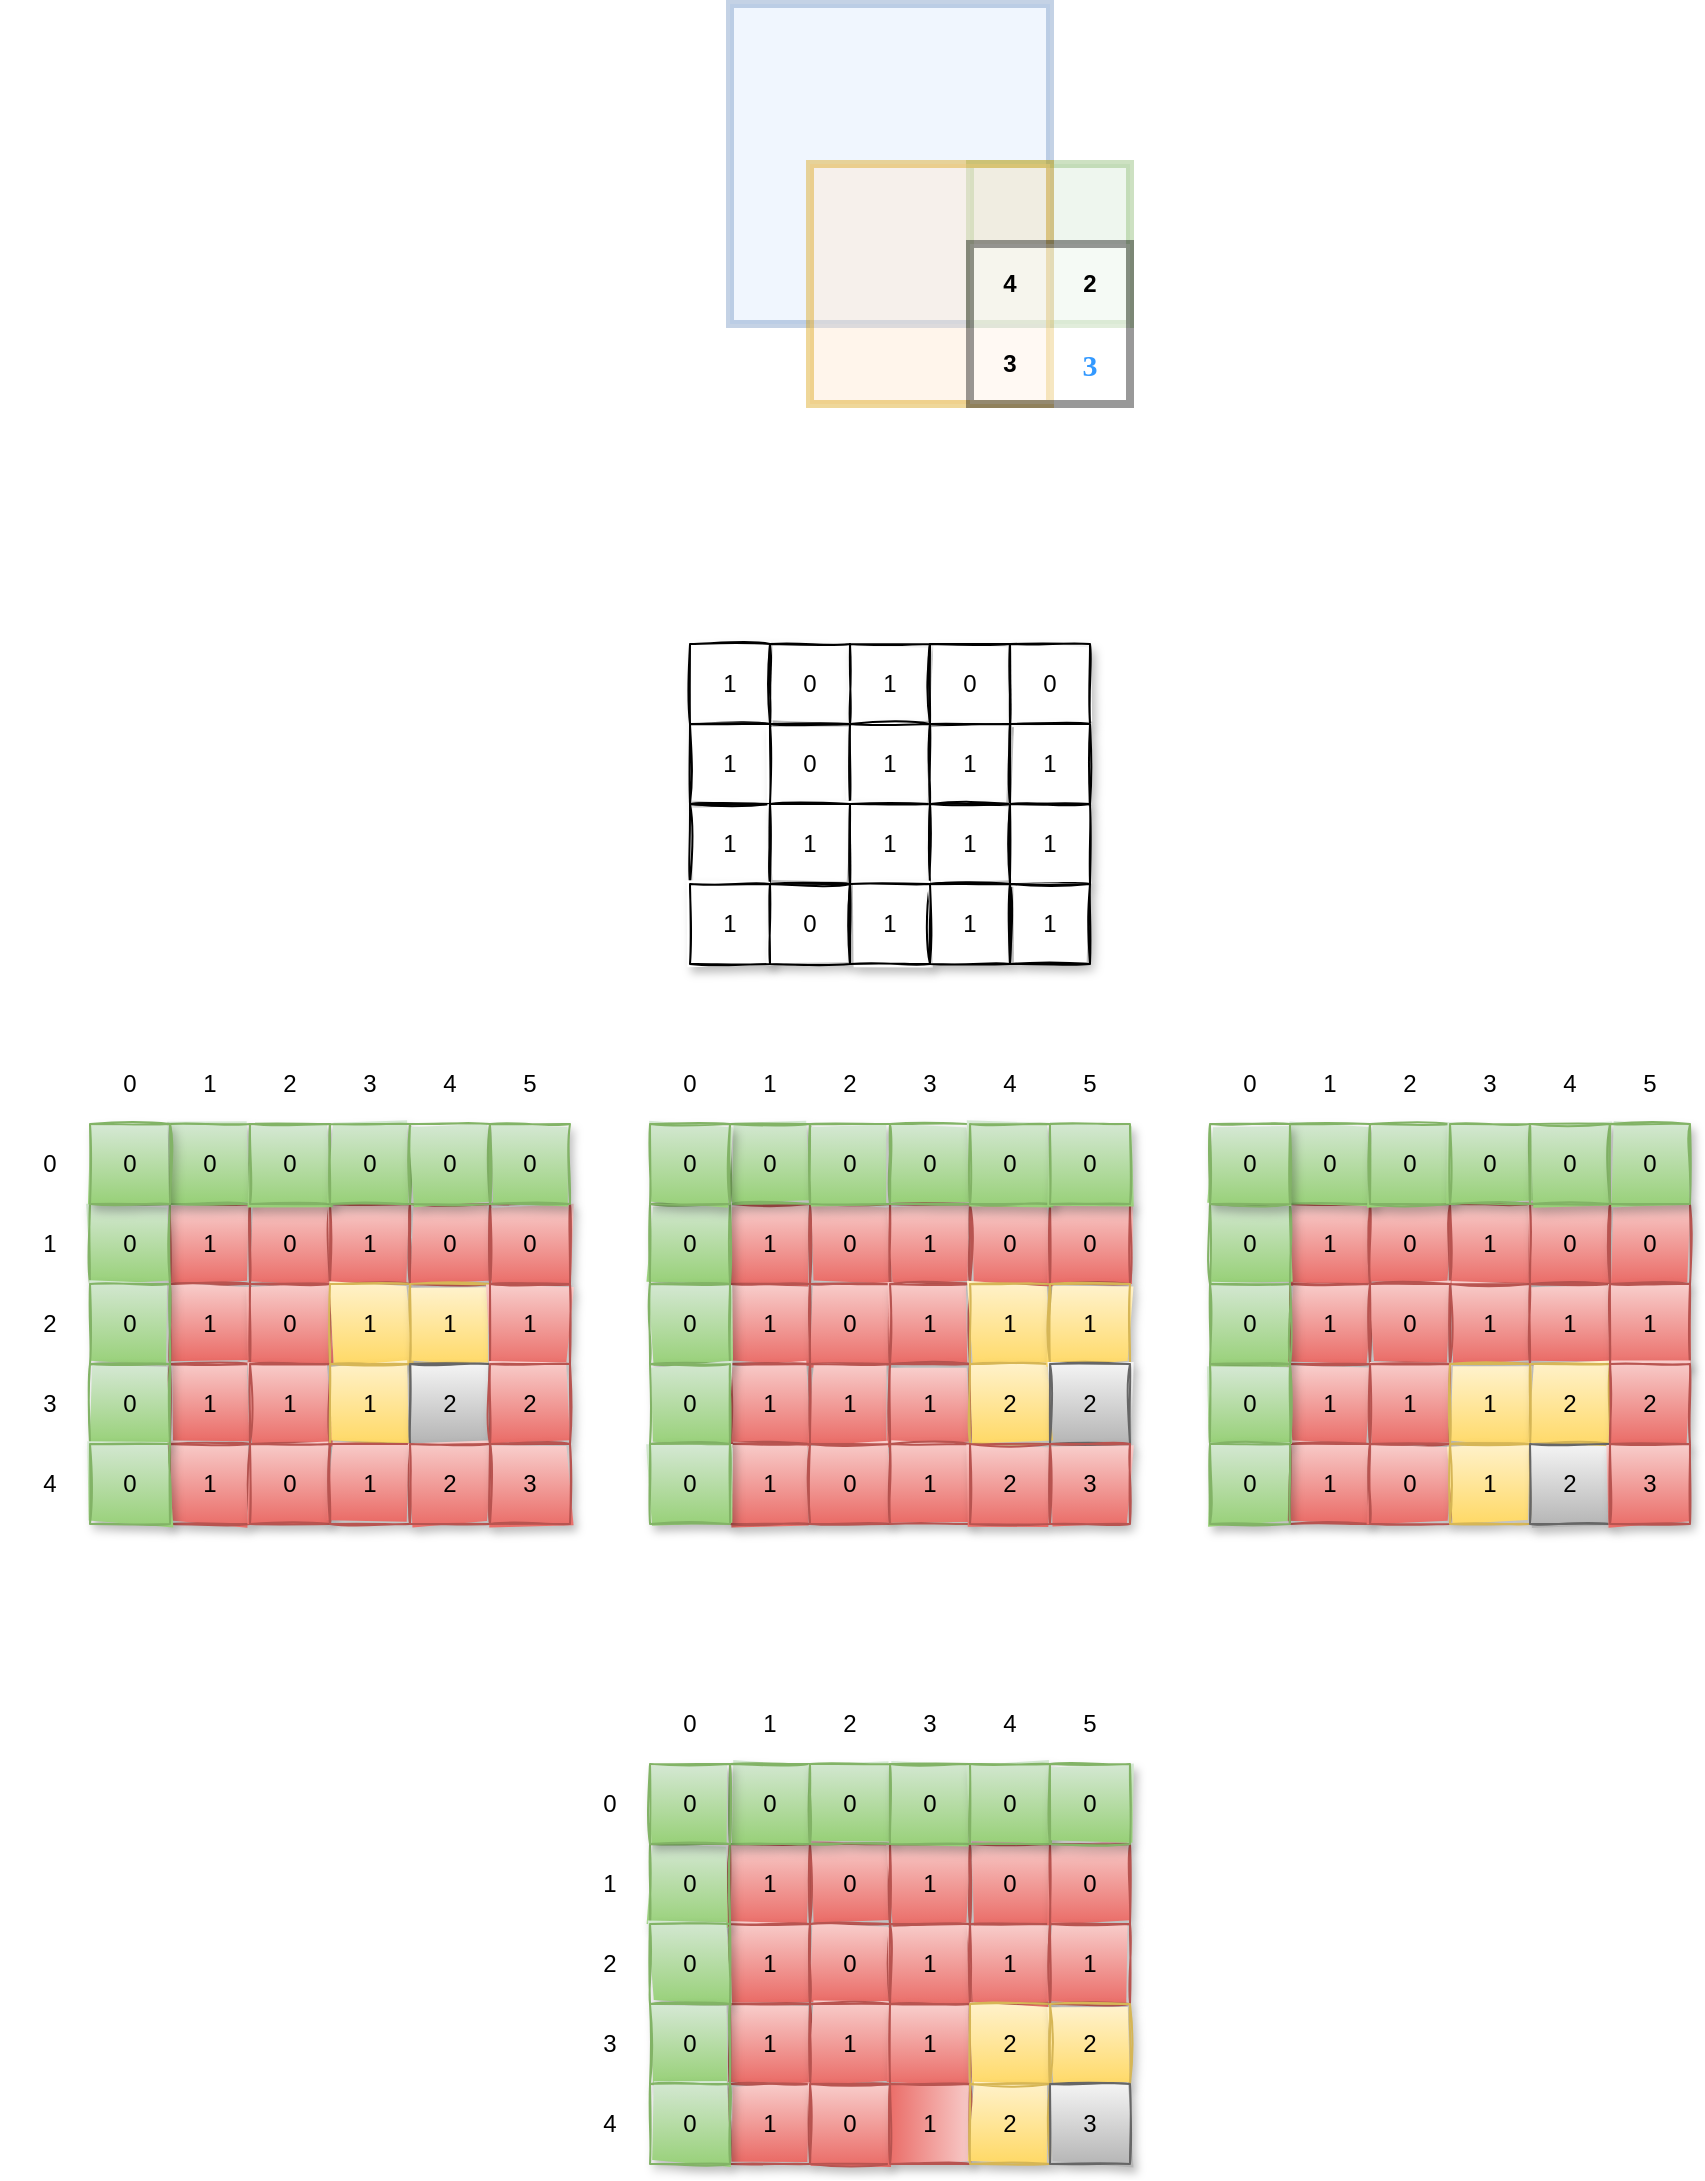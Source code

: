 <mxfile version="15.9.1" type="github">
  <diagram id="dqWJYfsdwivpEV-MMZth" name="第 1 页">
    <mxGraphModel dx="1042" dy="1843" grid="1" gridSize="10" guides="1" tooltips="1" connect="1" arrows="1" fold="1" page="1" pageScale="1" pageWidth="827" pageHeight="1169" math="0" shadow="0">
      <root>
        <mxCell id="0" />
        <mxCell id="1" parent="0" />
        <mxCell id="wx2qx-JsSSp1wpRwgON2-41" value="1" style="rounded=0;whiteSpace=wrap;html=1;shadow=1;sketch=1;glass=0;" vertex="1" parent="1">
          <mxGeometry x="420" y="120" width="40" height="40" as="geometry" />
        </mxCell>
        <mxCell id="wx2qx-JsSSp1wpRwgON2-42" value="0" style="rounded=0;whiteSpace=wrap;html=1;shadow=1;sketch=1;glass=0;" vertex="1" parent="1">
          <mxGeometry x="460" y="120" width="40" height="40" as="geometry" />
        </mxCell>
        <mxCell id="wx2qx-JsSSp1wpRwgON2-43" value="1" style="rounded=0;whiteSpace=wrap;html=1;shadow=1;sketch=1;glass=0;" vertex="1" parent="1">
          <mxGeometry x="500" y="120" width="40" height="40" as="geometry" />
        </mxCell>
        <mxCell id="wx2qx-JsSSp1wpRwgON2-44" value="1" style="rounded=0;whiteSpace=wrap;html=1;shadow=1;sketch=1;glass=0;" vertex="1" parent="1">
          <mxGeometry x="420" y="160" width="40" height="40" as="geometry" />
        </mxCell>
        <mxCell id="wx2qx-JsSSp1wpRwgON2-45" value="0" style="rounded=0;whiteSpace=wrap;html=1;shadow=1;sketch=1;glass=0;" vertex="1" parent="1">
          <mxGeometry x="460" y="160" width="40" height="40" as="geometry" />
        </mxCell>
        <mxCell id="wx2qx-JsSSp1wpRwgON2-46" value="1" style="rounded=0;whiteSpace=wrap;html=1;shadow=1;sketch=1;glass=0;" vertex="1" parent="1">
          <mxGeometry x="500" y="160" width="40" height="40" as="geometry" />
        </mxCell>
        <mxCell id="wx2qx-JsSSp1wpRwgON2-47" value="1" style="rounded=0;whiteSpace=wrap;html=1;shadow=1;sketch=1;glass=0;" vertex="1" parent="1">
          <mxGeometry x="420" y="200" width="40" height="40" as="geometry" />
        </mxCell>
        <mxCell id="wx2qx-JsSSp1wpRwgON2-48" value="1" style="rounded=0;whiteSpace=wrap;html=1;shadow=1;sketch=1;glass=0;" vertex="1" parent="1">
          <mxGeometry x="460" y="200" width="40" height="40" as="geometry" />
        </mxCell>
        <mxCell id="wx2qx-JsSSp1wpRwgON2-49" value="1" style="rounded=0;whiteSpace=wrap;html=1;shadow=1;sketch=1;glass=0;" vertex="1" parent="1">
          <mxGeometry x="500" y="200" width="40" height="40" as="geometry" />
        </mxCell>
        <mxCell id="wx2qx-JsSSp1wpRwgON2-50" value="0" style="rounded=0;whiteSpace=wrap;html=1;shadow=1;sketch=1;glass=0;" vertex="1" parent="1">
          <mxGeometry x="540" y="120" width="40" height="40" as="geometry" />
        </mxCell>
        <mxCell id="wx2qx-JsSSp1wpRwgON2-51" value="1" style="rounded=0;whiteSpace=wrap;html=1;shadow=1;sketch=1;glass=0;" vertex="1" parent="1">
          <mxGeometry x="540" y="160" width="40" height="40" as="geometry" />
        </mxCell>
        <mxCell id="wx2qx-JsSSp1wpRwgON2-52" value="1" style="rounded=0;whiteSpace=wrap;html=1;shadow=1;sketch=1;glass=0;" vertex="1" parent="1">
          <mxGeometry x="540" y="200" width="40" height="40" as="geometry" />
        </mxCell>
        <mxCell id="wx2qx-JsSSp1wpRwgON2-53" value="1" style="rounded=0;whiteSpace=wrap;html=1;shadow=1;sketch=1;glass=0;" vertex="1" parent="1">
          <mxGeometry x="420" y="240" width="40" height="40" as="geometry" />
        </mxCell>
        <mxCell id="wx2qx-JsSSp1wpRwgON2-54" value="0" style="rounded=0;whiteSpace=wrap;html=1;shadow=1;sketch=1;glass=0;" vertex="1" parent="1">
          <mxGeometry x="460" y="240" width="40" height="40" as="geometry" />
        </mxCell>
        <mxCell id="wx2qx-JsSSp1wpRwgON2-55" value="1" style="rounded=0;whiteSpace=wrap;html=1;shadow=1;sketch=1;glass=0;" vertex="1" parent="1">
          <mxGeometry x="500" y="240" width="40" height="40" as="geometry" />
        </mxCell>
        <mxCell id="wx2qx-JsSSp1wpRwgON2-56" value="1" style="rounded=0;whiteSpace=wrap;html=1;shadow=1;sketch=1;glass=0;" vertex="1" parent="1">
          <mxGeometry x="540" y="240" width="40" height="40" as="geometry" />
        </mxCell>
        <mxCell id="wx2qx-JsSSp1wpRwgON2-57" value="0" style="rounded=0;whiteSpace=wrap;html=1;shadow=1;sketch=1;glass=0;" vertex="1" parent="1">
          <mxGeometry x="580" y="120" width="40" height="40" as="geometry" />
        </mxCell>
        <mxCell id="wx2qx-JsSSp1wpRwgON2-58" value="1" style="rounded=0;whiteSpace=wrap;html=1;shadow=1;sketch=1;glass=0;" vertex="1" parent="1">
          <mxGeometry x="580" y="160" width="40" height="40" as="geometry" />
        </mxCell>
        <mxCell id="wx2qx-JsSSp1wpRwgON2-59" value="1" style="rounded=0;whiteSpace=wrap;html=1;shadow=1;sketch=1;glass=0;" vertex="1" parent="1">
          <mxGeometry x="580" y="200" width="40" height="40" as="geometry" />
        </mxCell>
        <mxCell id="wx2qx-JsSSp1wpRwgON2-63" value="1" style="rounded=0;whiteSpace=wrap;html=1;shadow=1;sketch=1;glass=0;" vertex="1" parent="1">
          <mxGeometry x="580" y="240" width="40" height="40" as="geometry" />
        </mxCell>
        <mxCell id="wx2qx-JsSSp1wpRwgON2-75" value="1" style="rounded=0;whiteSpace=wrap;html=1;shadow=1;sketch=1;glass=0;fillColor=#f8cecc;gradientColor=#ea6b66;strokeColor=#b85450;" vertex="1" parent="1">
          <mxGeometry x="160" y="400" width="40" height="40" as="geometry" />
        </mxCell>
        <mxCell id="wx2qx-JsSSp1wpRwgON2-76" value="0" style="rounded=0;whiteSpace=wrap;html=1;shadow=1;sketch=1;glass=0;fillColor=#f8cecc;gradientColor=#ea6b66;strokeColor=#b85450;" vertex="1" parent="1">
          <mxGeometry x="200" y="400" width="40" height="40" as="geometry" />
        </mxCell>
        <mxCell id="wx2qx-JsSSp1wpRwgON2-77" value="1" style="rounded=0;whiteSpace=wrap;html=1;shadow=1;sketch=1;glass=0;fillColor=#f8cecc;gradientColor=#ea6b66;strokeColor=#b85450;" vertex="1" parent="1">
          <mxGeometry x="240" y="400" width="40" height="40" as="geometry" />
        </mxCell>
        <mxCell id="wx2qx-JsSSp1wpRwgON2-78" value="1" style="rounded=0;whiteSpace=wrap;html=1;shadow=1;sketch=1;glass=0;fillColor=#f8cecc;gradientColor=#ea6b66;strokeColor=#b85450;" vertex="1" parent="1">
          <mxGeometry x="160" y="440" width="40" height="40" as="geometry" />
        </mxCell>
        <mxCell id="wx2qx-JsSSp1wpRwgON2-79" value="0" style="rounded=0;whiteSpace=wrap;html=1;shadow=1;sketch=1;glass=0;fillColor=#f8cecc;gradientColor=#ea6b66;strokeColor=#b85450;" vertex="1" parent="1">
          <mxGeometry x="200" y="440" width="40" height="40" as="geometry" />
        </mxCell>
        <mxCell id="wx2qx-JsSSp1wpRwgON2-80" value="1" style="rounded=0;whiteSpace=wrap;html=1;shadow=1;sketch=1;glass=0;fillColor=#fff2cc;gradientColor=#ffd966;strokeColor=#d6b656;" vertex="1" parent="1">
          <mxGeometry x="240" y="440" width="40" height="40" as="geometry" />
        </mxCell>
        <mxCell id="wx2qx-JsSSp1wpRwgON2-81" value="1" style="rounded=0;whiteSpace=wrap;html=1;shadow=1;sketch=1;glass=0;fillColor=#f8cecc;gradientColor=#ea6b66;strokeColor=#b85450;" vertex="1" parent="1">
          <mxGeometry x="160" y="480" width="40" height="40" as="geometry" />
        </mxCell>
        <mxCell id="wx2qx-JsSSp1wpRwgON2-82" value="1" style="rounded=0;whiteSpace=wrap;html=1;shadow=1;sketch=1;glass=0;fillColor=#f8cecc;gradientColor=#ea6b66;strokeColor=#b85450;" vertex="1" parent="1">
          <mxGeometry x="200" y="480" width="40" height="40" as="geometry" />
        </mxCell>
        <mxCell id="wx2qx-JsSSp1wpRwgON2-83" value="1" style="rounded=0;whiteSpace=wrap;html=1;shadow=1;sketch=1;glass=0;fillColor=#fff2cc;gradientColor=#ffd966;strokeColor=#d6b656;" vertex="1" parent="1">
          <mxGeometry x="240" y="480" width="40" height="40" as="geometry" />
        </mxCell>
        <mxCell id="wx2qx-JsSSp1wpRwgON2-84" value="0" style="rounded=0;whiteSpace=wrap;html=1;shadow=1;sketch=1;glass=0;fillColor=#f8cecc;gradientColor=#ea6b66;strokeColor=#b85450;" vertex="1" parent="1">
          <mxGeometry x="280" y="400" width="40" height="40" as="geometry" />
        </mxCell>
        <mxCell id="wx2qx-JsSSp1wpRwgON2-85" value="1" style="rounded=0;whiteSpace=wrap;html=1;shadow=1;sketch=1;glass=0;fillColor=#fff2cc;gradientColor=#ffd966;strokeColor=#d6b656;" vertex="1" parent="1">
          <mxGeometry x="280" y="440" width="40" height="40" as="geometry" />
        </mxCell>
        <mxCell id="wx2qx-JsSSp1wpRwgON2-86" value="2" style="rounded=0;whiteSpace=wrap;html=1;shadow=1;sketch=1;glass=0;fillColor=#f5f5f5;gradientColor=#b3b3b3;strokeColor=#666666;" vertex="1" parent="1">
          <mxGeometry x="280" y="480" width="40" height="40" as="geometry" />
        </mxCell>
        <mxCell id="wx2qx-JsSSp1wpRwgON2-87" value="1" style="rounded=0;whiteSpace=wrap;html=1;shadow=1;sketch=1;glass=0;fillColor=#f8cecc;gradientColor=#ea6b66;strokeColor=#b85450;" vertex="1" parent="1">
          <mxGeometry x="160" y="520" width="40" height="40" as="geometry" />
        </mxCell>
        <mxCell id="wx2qx-JsSSp1wpRwgON2-88" value="0" style="rounded=0;whiteSpace=wrap;html=1;shadow=1;sketch=1;glass=0;fillColor=#f8cecc;gradientColor=#ea6b66;strokeColor=#b85450;" vertex="1" parent="1">
          <mxGeometry x="200" y="520" width="40" height="40" as="geometry" />
        </mxCell>
        <mxCell id="wx2qx-JsSSp1wpRwgON2-89" value="1" style="rounded=0;whiteSpace=wrap;html=1;shadow=1;sketch=1;glass=0;fillColor=#f8cecc;gradientColor=#ea6b66;strokeColor=#b85450;" vertex="1" parent="1">
          <mxGeometry x="240" y="520" width="40" height="40" as="geometry" />
        </mxCell>
        <mxCell id="wx2qx-JsSSp1wpRwgON2-90" value="2" style="rounded=0;whiteSpace=wrap;html=1;shadow=1;sketch=1;glass=0;fillColor=#f8cecc;gradientColor=#ea6b66;strokeColor=#b85450;" vertex="1" parent="1">
          <mxGeometry x="280" y="520" width="40" height="40" as="geometry" />
        </mxCell>
        <mxCell id="wx2qx-JsSSp1wpRwgON2-91" value="0" style="rounded=0;whiteSpace=wrap;html=1;shadow=1;sketch=1;glass=0;fillColor=#f8cecc;gradientColor=#ea6b66;strokeColor=#b85450;" vertex="1" parent="1">
          <mxGeometry x="320" y="400" width="40" height="40" as="geometry" />
        </mxCell>
        <mxCell id="wx2qx-JsSSp1wpRwgON2-92" value="1" style="rounded=0;whiteSpace=wrap;html=1;shadow=1;sketch=1;glass=0;fillColor=#f8cecc;gradientColor=#ea6b66;strokeColor=#b85450;" vertex="1" parent="1">
          <mxGeometry x="320" y="440" width="40" height="40" as="geometry" />
        </mxCell>
        <mxCell id="wx2qx-JsSSp1wpRwgON2-93" value="2" style="rounded=0;whiteSpace=wrap;html=1;shadow=1;sketch=1;glass=0;fillColor=#f8cecc;gradientColor=#ea6b66;strokeColor=#b85450;" vertex="1" parent="1">
          <mxGeometry x="320" y="480" width="40" height="40" as="geometry" />
        </mxCell>
        <mxCell id="wx2qx-JsSSp1wpRwgON2-94" value="3" style="rounded=0;whiteSpace=wrap;html=1;shadow=1;sketch=1;glass=0;fillColor=#f8cecc;gradientColor=#ea6b66;strokeColor=#b85450;" vertex="1" parent="1">
          <mxGeometry x="320" y="520" width="40" height="40" as="geometry" />
        </mxCell>
        <mxCell id="wx2qx-JsSSp1wpRwgON2-95" value="0" style="rounded=0;whiteSpace=wrap;html=1;shadow=1;sketch=1;glass=0;fillColor=#d5e8d4;gradientColor=#97d077;strokeColor=#82b366;" vertex="1" parent="1">
          <mxGeometry x="160" y="360" width="40" height="40" as="geometry" />
        </mxCell>
        <mxCell id="wx2qx-JsSSp1wpRwgON2-96" value="0" style="rounded=0;whiteSpace=wrap;html=1;shadow=1;sketch=1;glass=0;fillColor=#d5e8d4;gradientColor=#97d077;strokeColor=#82b366;" vertex="1" parent="1">
          <mxGeometry x="200" y="360" width="40" height="40" as="geometry" />
        </mxCell>
        <mxCell id="wx2qx-JsSSp1wpRwgON2-97" value="0" style="rounded=0;whiteSpace=wrap;html=1;shadow=1;sketch=1;glass=0;fillColor=#d5e8d4;gradientColor=#97d077;strokeColor=#82b366;" vertex="1" parent="1">
          <mxGeometry x="240" y="360" width="40" height="40" as="geometry" />
        </mxCell>
        <mxCell id="wx2qx-JsSSp1wpRwgON2-98" value="0" style="rounded=0;whiteSpace=wrap;html=1;shadow=1;sketch=1;glass=0;fillColor=#d5e8d4;gradientColor=#97d077;strokeColor=#82b366;" vertex="1" parent="1">
          <mxGeometry x="280" y="360" width="40" height="40" as="geometry" />
        </mxCell>
        <mxCell id="wx2qx-JsSSp1wpRwgON2-99" value="0" style="rounded=0;whiteSpace=wrap;html=1;shadow=1;sketch=1;glass=0;fillColor=#d5e8d4;gradientColor=#97d077;strokeColor=#82b366;" vertex="1" parent="1">
          <mxGeometry x="320" y="360" width="40" height="40" as="geometry" />
        </mxCell>
        <mxCell id="wx2qx-JsSSp1wpRwgON2-100" value="0" style="rounded=0;whiteSpace=wrap;html=1;shadow=1;sketch=1;glass=0;fillColor=#d5e8d4;gradientColor=#97d077;strokeColor=#82b366;" vertex="1" parent="1">
          <mxGeometry x="120" y="400" width="40" height="40" as="geometry" />
        </mxCell>
        <mxCell id="wx2qx-JsSSp1wpRwgON2-101" value="0" style="rounded=0;whiteSpace=wrap;html=1;shadow=1;sketch=1;glass=0;fillColor=#d5e8d4;gradientColor=#97d077;strokeColor=#82b366;" vertex="1" parent="1">
          <mxGeometry x="120" y="440" width="40" height="40" as="geometry" />
        </mxCell>
        <mxCell id="wx2qx-JsSSp1wpRwgON2-102" value="0" style="rounded=0;whiteSpace=wrap;html=1;shadow=1;sketch=1;glass=0;fillColor=#d5e8d4;gradientColor=#97d077;strokeColor=#82b366;" vertex="1" parent="1">
          <mxGeometry x="120" y="480" width="40" height="40" as="geometry" />
        </mxCell>
        <mxCell id="wx2qx-JsSSp1wpRwgON2-103" value="0" style="rounded=0;whiteSpace=wrap;html=1;shadow=1;sketch=1;glass=0;fillColor=#d5e8d4;gradientColor=#97d077;strokeColor=#82b366;" vertex="1" parent="1">
          <mxGeometry x="120" y="520" width="40" height="40" as="geometry" />
        </mxCell>
        <mxCell id="wx2qx-JsSSp1wpRwgON2-104" value="0" style="rounded=0;whiteSpace=wrap;html=1;shadow=1;sketch=1;glass=0;fillColor=#d5e8d4;gradientColor=#97d077;strokeColor=#82b366;" vertex="1" parent="1">
          <mxGeometry x="120" y="360" width="40" height="40" as="geometry" />
        </mxCell>
        <mxCell id="wx2qx-JsSSp1wpRwgON2-106" value="1" style="rounded=0;whiteSpace=wrap;html=1;shadow=1;sketch=1;glass=0;fillColor=#f8cecc;gradientColor=#ea6b66;strokeColor=#b85450;" vertex="1" parent="1">
          <mxGeometry x="440" y="400" width="40" height="40" as="geometry" />
        </mxCell>
        <mxCell id="wx2qx-JsSSp1wpRwgON2-107" value="0" style="rounded=0;whiteSpace=wrap;html=1;shadow=1;sketch=1;glass=0;fillColor=#f8cecc;gradientColor=#ea6b66;strokeColor=#b85450;" vertex="1" parent="1">
          <mxGeometry x="480" y="400" width="40" height="40" as="geometry" />
        </mxCell>
        <mxCell id="wx2qx-JsSSp1wpRwgON2-108" value="1" style="rounded=0;whiteSpace=wrap;html=1;shadow=1;sketch=1;glass=0;fillColor=#f8cecc;gradientColor=#ea6b66;strokeColor=#b85450;" vertex="1" parent="1">
          <mxGeometry x="520" y="400" width="40" height="40" as="geometry" />
        </mxCell>
        <mxCell id="wx2qx-JsSSp1wpRwgON2-109" value="1" style="rounded=0;whiteSpace=wrap;html=1;shadow=1;sketch=1;glass=0;fillColor=#f8cecc;gradientColor=#ea6b66;strokeColor=#b85450;" vertex="1" parent="1">
          <mxGeometry x="440" y="440" width="40" height="40" as="geometry" />
        </mxCell>
        <mxCell id="wx2qx-JsSSp1wpRwgON2-110" value="0" style="rounded=0;whiteSpace=wrap;html=1;shadow=1;sketch=1;glass=0;fillColor=#f8cecc;gradientColor=#ea6b66;strokeColor=#b85450;" vertex="1" parent="1">
          <mxGeometry x="480" y="440" width="40" height="40" as="geometry" />
        </mxCell>
        <mxCell id="wx2qx-JsSSp1wpRwgON2-111" value="1" style="rounded=0;whiteSpace=wrap;html=1;shadow=1;sketch=1;glass=0;fillColor=#f8cecc;gradientColor=#ea6b66;strokeColor=#b85450;" vertex="1" parent="1">
          <mxGeometry x="520" y="440" width="40" height="40" as="geometry" />
        </mxCell>
        <mxCell id="wx2qx-JsSSp1wpRwgON2-112" value="1" style="rounded=0;whiteSpace=wrap;html=1;shadow=1;sketch=1;glass=0;fillColor=#f8cecc;gradientColor=#ea6b66;strokeColor=#b85450;" vertex="1" parent="1">
          <mxGeometry x="440" y="480" width="40" height="40" as="geometry" />
        </mxCell>
        <mxCell id="wx2qx-JsSSp1wpRwgON2-113" value="1" style="rounded=0;whiteSpace=wrap;html=1;shadow=1;sketch=1;glass=0;fillColor=#f8cecc;gradientColor=#ea6b66;strokeColor=#b85450;" vertex="1" parent="1">
          <mxGeometry x="480" y="480" width="40" height="40" as="geometry" />
        </mxCell>
        <mxCell id="wx2qx-JsSSp1wpRwgON2-114" value="1" style="rounded=0;whiteSpace=wrap;html=1;shadow=1;sketch=1;glass=0;fillColor=#f8cecc;gradientColor=#ea6b66;strokeColor=#b85450;" vertex="1" parent="1">
          <mxGeometry x="520" y="480" width="40" height="40" as="geometry" />
        </mxCell>
        <mxCell id="wx2qx-JsSSp1wpRwgON2-115" value="0" style="rounded=0;whiteSpace=wrap;html=1;shadow=1;sketch=1;glass=0;fillColor=#f8cecc;gradientColor=#ea6b66;strokeColor=#b85450;" vertex="1" parent="1">
          <mxGeometry x="560" y="400" width="40" height="40" as="geometry" />
        </mxCell>
        <mxCell id="wx2qx-JsSSp1wpRwgON2-116" value="1" style="rounded=0;whiteSpace=wrap;html=1;shadow=1;sketch=1;glass=0;fillColor=#fff2cc;gradientColor=#ffd966;strokeColor=#d6b656;" vertex="1" parent="1">
          <mxGeometry x="560" y="440" width="40" height="40" as="geometry" />
        </mxCell>
        <mxCell id="wx2qx-JsSSp1wpRwgON2-117" value="2" style="rounded=0;whiteSpace=wrap;html=1;shadow=1;sketch=1;glass=0;fillColor=#fff2cc;gradientColor=#ffd966;strokeColor=#d6b656;" vertex="1" parent="1">
          <mxGeometry x="560" y="480" width="40" height="40" as="geometry" />
        </mxCell>
        <mxCell id="wx2qx-JsSSp1wpRwgON2-118" value="1" style="rounded=0;whiteSpace=wrap;html=1;shadow=1;sketch=1;glass=0;fillColor=#f8cecc;gradientColor=#ea6b66;strokeColor=#b85450;" vertex="1" parent="1">
          <mxGeometry x="440" y="520" width="40" height="40" as="geometry" />
        </mxCell>
        <mxCell id="wx2qx-JsSSp1wpRwgON2-119" value="0" style="rounded=0;whiteSpace=wrap;html=1;shadow=1;sketch=1;glass=0;fillColor=#f8cecc;gradientColor=#ea6b66;strokeColor=#b85450;" vertex="1" parent="1">
          <mxGeometry x="480" y="520" width="40" height="40" as="geometry" />
        </mxCell>
        <mxCell id="wx2qx-JsSSp1wpRwgON2-120" value="1" style="rounded=0;whiteSpace=wrap;html=1;shadow=1;sketch=1;glass=0;fillColor=#f8cecc;gradientColor=#ea6b66;strokeColor=#b85450;" vertex="1" parent="1">
          <mxGeometry x="520" y="520" width="40" height="40" as="geometry" />
        </mxCell>
        <mxCell id="wx2qx-JsSSp1wpRwgON2-121" value="2" style="rounded=0;whiteSpace=wrap;html=1;shadow=1;sketch=1;glass=0;fillColor=#f8cecc;gradientColor=#ea6b66;strokeColor=#b85450;" vertex="1" parent="1">
          <mxGeometry x="560" y="520" width="40" height="40" as="geometry" />
        </mxCell>
        <mxCell id="wx2qx-JsSSp1wpRwgON2-122" value="0" style="rounded=0;whiteSpace=wrap;html=1;shadow=1;sketch=1;glass=0;fillColor=#f8cecc;gradientColor=#ea6b66;strokeColor=#b85450;" vertex="1" parent="1">
          <mxGeometry x="600" y="400" width="40" height="40" as="geometry" />
        </mxCell>
        <mxCell id="wx2qx-JsSSp1wpRwgON2-123" value="1" style="rounded=0;whiteSpace=wrap;html=1;shadow=1;sketch=1;glass=0;fillColor=#fff2cc;gradientColor=#ffd966;strokeColor=#d6b656;" vertex="1" parent="1">
          <mxGeometry x="600" y="440" width="40" height="40" as="geometry" />
        </mxCell>
        <mxCell id="wx2qx-JsSSp1wpRwgON2-124" value="2" style="rounded=0;whiteSpace=wrap;html=1;shadow=1;sketch=1;glass=0;fillColor=#f5f5f5;gradientColor=#b3b3b3;strokeColor=#666666;" vertex="1" parent="1">
          <mxGeometry x="600" y="480" width="40" height="40" as="geometry" />
        </mxCell>
        <mxCell id="wx2qx-JsSSp1wpRwgON2-125" value="3" style="rounded=0;whiteSpace=wrap;html=1;shadow=1;sketch=1;glass=0;fillColor=#f8cecc;gradientColor=#ea6b66;strokeColor=#b85450;" vertex="1" parent="1">
          <mxGeometry x="600" y="520" width="40" height="40" as="geometry" />
        </mxCell>
        <mxCell id="wx2qx-JsSSp1wpRwgON2-126" value="0" style="rounded=0;whiteSpace=wrap;html=1;shadow=1;sketch=1;glass=0;fillColor=#d5e8d4;gradientColor=#97d077;strokeColor=#82b366;" vertex="1" parent="1">
          <mxGeometry x="440" y="360" width="40" height="40" as="geometry" />
        </mxCell>
        <mxCell id="wx2qx-JsSSp1wpRwgON2-127" value="0" style="rounded=0;whiteSpace=wrap;html=1;shadow=1;sketch=1;glass=0;fillColor=#d5e8d4;gradientColor=#97d077;strokeColor=#82b366;" vertex="1" parent="1">
          <mxGeometry x="480" y="360" width="40" height="40" as="geometry" />
        </mxCell>
        <mxCell id="wx2qx-JsSSp1wpRwgON2-128" value="0" style="rounded=0;whiteSpace=wrap;html=1;shadow=1;sketch=1;glass=0;fillColor=#d5e8d4;gradientColor=#97d077;strokeColor=#82b366;" vertex="1" parent="1">
          <mxGeometry x="520" y="360" width="40" height="40" as="geometry" />
        </mxCell>
        <mxCell id="wx2qx-JsSSp1wpRwgON2-129" value="0" style="rounded=0;whiteSpace=wrap;html=1;shadow=1;sketch=1;glass=0;fillColor=#d5e8d4;gradientColor=#97d077;strokeColor=#82b366;" vertex="1" parent="1">
          <mxGeometry x="560" y="360" width="40" height="40" as="geometry" />
        </mxCell>
        <mxCell id="wx2qx-JsSSp1wpRwgON2-130" value="0" style="rounded=0;whiteSpace=wrap;html=1;shadow=1;sketch=1;glass=0;fillColor=#d5e8d4;gradientColor=#97d077;strokeColor=#82b366;" vertex="1" parent="1">
          <mxGeometry x="600" y="360" width="40" height="40" as="geometry" />
        </mxCell>
        <mxCell id="wx2qx-JsSSp1wpRwgON2-131" value="0" style="rounded=0;whiteSpace=wrap;html=1;shadow=1;sketch=1;glass=0;fillColor=#d5e8d4;gradientColor=#97d077;strokeColor=#82b366;" vertex="1" parent="1">
          <mxGeometry x="400" y="400" width="40" height="40" as="geometry" />
        </mxCell>
        <mxCell id="wx2qx-JsSSp1wpRwgON2-132" value="0" style="rounded=0;whiteSpace=wrap;html=1;shadow=1;sketch=1;glass=0;fillColor=#d5e8d4;gradientColor=#97d077;strokeColor=#82b366;" vertex="1" parent="1">
          <mxGeometry x="400" y="440" width="40" height="40" as="geometry" />
        </mxCell>
        <mxCell id="wx2qx-JsSSp1wpRwgON2-133" value="0" style="rounded=0;whiteSpace=wrap;html=1;shadow=1;sketch=1;glass=0;fillColor=#d5e8d4;gradientColor=#97d077;strokeColor=#82b366;" vertex="1" parent="1">
          <mxGeometry x="400" y="480" width="40" height="40" as="geometry" />
        </mxCell>
        <mxCell id="wx2qx-JsSSp1wpRwgON2-134" value="0" style="rounded=0;whiteSpace=wrap;html=1;shadow=1;sketch=1;glass=0;fillColor=#d5e8d4;gradientColor=#97d077;strokeColor=#82b366;" vertex="1" parent="1">
          <mxGeometry x="400" y="520" width="40" height="40" as="geometry" />
        </mxCell>
        <mxCell id="wx2qx-JsSSp1wpRwgON2-135" value="0" style="rounded=0;whiteSpace=wrap;html=1;shadow=1;sketch=1;glass=0;fillColor=#d5e8d4;gradientColor=#97d077;strokeColor=#82b366;" vertex="1" parent="1">
          <mxGeometry x="400" y="360" width="40" height="40" as="geometry" />
        </mxCell>
        <mxCell id="wx2qx-JsSSp1wpRwgON2-136" value="1" style="rounded=0;whiteSpace=wrap;html=1;shadow=1;sketch=1;glass=0;fillColor=#f8cecc;gradientColor=#ea6b66;strokeColor=#b85450;" vertex="1" parent="1">
          <mxGeometry x="720" y="400" width="40" height="40" as="geometry" />
        </mxCell>
        <mxCell id="wx2qx-JsSSp1wpRwgON2-137" value="0" style="rounded=0;whiteSpace=wrap;html=1;shadow=1;sketch=1;glass=0;fillColor=#f8cecc;gradientColor=#ea6b66;strokeColor=#b85450;" vertex="1" parent="1">
          <mxGeometry x="760" y="400" width="40" height="40" as="geometry" />
        </mxCell>
        <mxCell id="wx2qx-JsSSp1wpRwgON2-138" value="1" style="rounded=0;whiteSpace=wrap;html=1;shadow=1;sketch=1;glass=0;fillColor=#f8cecc;gradientColor=#ea6b66;strokeColor=#b85450;" vertex="1" parent="1">
          <mxGeometry x="800" y="400" width="40" height="40" as="geometry" />
        </mxCell>
        <mxCell id="wx2qx-JsSSp1wpRwgON2-139" value="1" style="rounded=0;whiteSpace=wrap;html=1;shadow=1;sketch=1;glass=0;fillColor=#f8cecc;gradientColor=#ea6b66;strokeColor=#b85450;" vertex="1" parent="1">
          <mxGeometry x="720" y="440" width="40" height="40" as="geometry" />
        </mxCell>
        <mxCell id="wx2qx-JsSSp1wpRwgON2-140" value="0" style="rounded=0;whiteSpace=wrap;html=1;shadow=1;sketch=1;glass=0;fillColor=#f8cecc;gradientColor=#ea6b66;strokeColor=#b85450;" vertex="1" parent="1">
          <mxGeometry x="760" y="440" width="40" height="40" as="geometry" />
        </mxCell>
        <mxCell id="wx2qx-JsSSp1wpRwgON2-141" value="1" style="rounded=0;whiteSpace=wrap;html=1;shadow=1;sketch=1;glass=0;fillColor=#f8cecc;gradientColor=#ea6b66;strokeColor=#b85450;" vertex="1" parent="1">
          <mxGeometry x="800" y="440" width="40" height="40" as="geometry" />
        </mxCell>
        <mxCell id="wx2qx-JsSSp1wpRwgON2-142" value="1" style="rounded=0;whiteSpace=wrap;html=1;shadow=1;sketch=1;glass=0;fillColor=#f8cecc;gradientColor=#ea6b66;strokeColor=#b85450;" vertex="1" parent="1">
          <mxGeometry x="720" y="480" width="40" height="40" as="geometry" />
        </mxCell>
        <mxCell id="wx2qx-JsSSp1wpRwgON2-143" value="1" style="rounded=0;whiteSpace=wrap;html=1;shadow=1;sketch=1;glass=0;fillColor=#f8cecc;gradientColor=#ea6b66;strokeColor=#b85450;" vertex="1" parent="1">
          <mxGeometry x="760" y="480" width="40" height="40" as="geometry" />
        </mxCell>
        <mxCell id="wx2qx-JsSSp1wpRwgON2-144" value="1" style="rounded=0;whiteSpace=wrap;html=1;shadow=1;sketch=1;glass=0;fillColor=#fff2cc;gradientColor=#ffd966;strokeColor=#d6b656;" vertex="1" parent="1">
          <mxGeometry x="800" y="480" width="40" height="40" as="geometry" />
        </mxCell>
        <mxCell id="wx2qx-JsSSp1wpRwgON2-145" value="0" style="rounded=0;whiteSpace=wrap;html=1;shadow=1;sketch=1;glass=0;fillColor=#f8cecc;gradientColor=#ea6b66;strokeColor=#b85450;" vertex="1" parent="1">
          <mxGeometry x="840" y="400" width="40" height="40" as="geometry" />
        </mxCell>
        <mxCell id="wx2qx-JsSSp1wpRwgON2-146" value="1" style="rounded=0;whiteSpace=wrap;html=1;shadow=1;sketch=1;glass=0;fillColor=#f8cecc;gradientColor=#ea6b66;strokeColor=#b85450;" vertex="1" parent="1">
          <mxGeometry x="840" y="440" width="40" height="40" as="geometry" />
        </mxCell>
        <mxCell id="wx2qx-JsSSp1wpRwgON2-147" value="2" style="rounded=0;whiteSpace=wrap;html=1;shadow=1;sketch=1;glass=0;fillColor=#fff2cc;gradientColor=#ffd966;strokeColor=#d6b656;" vertex="1" parent="1">
          <mxGeometry x="840" y="480" width="40" height="40" as="geometry" />
        </mxCell>
        <mxCell id="wx2qx-JsSSp1wpRwgON2-148" value="1" style="rounded=0;whiteSpace=wrap;html=1;shadow=1;sketch=1;glass=0;fillColor=#f8cecc;gradientColor=#ea6b66;strokeColor=#b85450;" vertex="1" parent="1">
          <mxGeometry x="720" y="520" width="40" height="40" as="geometry" />
        </mxCell>
        <mxCell id="wx2qx-JsSSp1wpRwgON2-149" value="0" style="rounded=0;whiteSpace=wrap;html=1;shadow=1;sketch=1;glass=0;fillColor=#f8cecc;gradientColor=#ea6b66;strokeColor=#b85450;" vertex="1" parent="1">
          <mxGeometry x="760" y="520" width="40" height="40" as="geometry" />
        </mxCell>
        <mxCell id="wx2qx-JsSSp1wpRwgON2-150" value="1" style="rounded=0;whiteSpace=wrap;html=1;shadow=1;sketch=1;glass=0;fillColor=#fff2cc;gradientColor=#ffd966;strokeColor=#d6b656;" vertex="1" parent="1">
          <mxGeometry x="800" y="520" width="40" height="40" as="geometry" />
        </mxCell>
        <mxCell id="wx2qx-JsSSp1wpRwgON2-151" value="2" style="rounded=0;whiteSpace=wrap;html=1;shadow=1;sketch=1;glass=0;fillColor=#f5f5f5;gradientColor=#b3b3b3;strokeColor=#666666;" vertex="1" parent="1">
          <mxGeometry x="840" y="520" width="40" height="40" as="geometry" />
        </mxCell>
        <mxCell id="wx2qx-JsSSp1wpRwgON2-152" value="0" style="rounded=0;whiteSpace=wrap;html=1;shadow=1;sketch=1;glass=0;fillColor=#f8cecc;gradientColor=#ea6b66;strokeColor=#b85450;" vertex="1" parent="1">
          <mxGeometry x="880" y="400" width="40" height="40" as="geometry" />
        </mxCell>
        <mxCell id="wx2qx-JsSSp1wpRwgON2-153" value="1" style="rounded=0;whiteSpace=wrap;html=1;shadow=1;sketch=1;glass=0;fillColor=#f8cecc;gradientColor=#ea6b66;strokeColor=#b85450;" vertex="1" parent="1">
          <mxGeometry x="880" y="440" width="40" height="40" as="geometry" />
        </mxCell>
        <mxCell id="wx2qx-JsSSp1wpRwgON2-154" value="2" style="rounded=0;whiteSpace=wrap;html=1;shadow=1;sketch=1;glass=0;fillColor=#f8cecc;gradientColor=#ea6b66;strokeColor=#b85450;" vertex="1" parent="1">
          <mxGeometry x="880" y="480" width="40" height="40" as="geometry" />
        </mxCell>
        <mxCell id="wx2qx-JsSSp1wpRwgON2-155" value="3" style="rounded=0;whiteSpace=wrap;html=1;shadow=1;sketch=1;glass=0;fillColor=#f8cecc;gradientColor=#ea6b66;strokeColor=#b85450;" vertex="1" parent="1">
          <mxGeometry x="880" y="520" width="40" height="40" as="geometry" />
        </mxCell>
        <mxCell id="wx2qx-JsSSp1wpRwgON2-156" value="0" style="rounded=0;whiteSpace=wrap;html=1;shadow=1;sketch=1;glass=0;fillColor=#d5e8d4;gradientColor=#97d077;strokeColor=#82b366;" vertex="1" parent="1">
          <mxGeometry x="720" y="360" width="40" height="40" as="geometry" />
        </mxCell>
        <mxCell id="wx2qx-JsSSp1wpRwgON2-157" value="0" style="rounded=0;whiteSpace=wrap;html=1;shadow=1;sketch=1;glass=0;fillColor=#d5e8d4;gradientColor=#97d077;strokeColor=#82b366;" vertex="1" parent="1">
          <mxGeometry x="760" y="360" width="40" height="40" as="geometry" />
        </mxCell>
        <mxCell id="wx2qx-JsSSp1wpRwgON2-158" value="0" style="rounded=0;whiteSpace=wrap;html=1;shadow=1;sketch=1;glass=0;fillColor=#d5e8d4;gradientColor=#97d077;strokeColor=#82b366;" vertex="1" parent="1">
          <mxGeometry x="800" y="360" width="40" height="40" as="geometry" />
        </mxCell>
        <mxCell id="wx2qx-JsSSp1wpRwgON2-159" value="0" style="rounded=0;whiteSpace=wrap;html=1;shadow=1;sketch=1;glass=0;fillColor=#d5e8d4;gradientColor=#97d077;strokeColor=#82b366;" vertex="1" parent="1">
          <mxGeometry x="840" y="360" width="40" height="40" as="geometry" />
        </mxCell>
        <mxCell id="wx2qx-JsSSp1wpRwgON2-160" value="0" style="rounded=0;whiteSpace=wrap;html=1;shadow=1;sketch=1;glass=0;fillColor=#d5e8d4;gradientColor=#97d077;strokeColor=#82b366;" vertex="1" parent="1">
          <mxGeometry x="880" y="360" width="40" height="40" as="geometry" />
        </mxCell>
        <mxCell id="wx2qx-JsSSp1wpRwgON2-161" value="0" style="rounded=0;whiteSpace=wrap;html=1;shadow=1;sketch=1;glass=0;fillColor=#d5e8d4;gradientColor=#97d077;strokeColor=#82b366;" vertex="1" parent="1">
          <mxGeometry x="680" y="400" width="40" height="40" as="geometry" />
        </mxCell>
        <mxCell id="wx2qx-JsSSp1wpRwgON2-162" value="0" style="rounded=0;whiteSpace=wrap;html=1;shadow=1;sketch=1;glass=0;fillColor=#d5e8d4;gradientColor=#97d077;strokeColor=#82b366;" vertex="1" parent="1">
          <mxGeometry x="680" y="440" width="40" height="40" as="geometry" />
        </mxCell>
        <mxCell id="wx2qx-JsSSp1wpRwgON2-163" value="0" style="rounded=0;whiteSpace=wrap;html=1;shadow=1;sketch=1;glass=0;fillColor=#d5e8d4;gradientColor=#97d077;strokeColor=#82b366;" vertex="1" parent="1">
          <mxGeometry x="680" y="480" width="40" height="40" as="geometry" />
        </mxCell>
        <mxCell id="wx2qx-JsSSp1wpRwgON2-164" value="0" style="rounded=0;whiteSpace=wrap;html=1;shadow=1;sketch=1;glass=0;fillColor=#d5e8d4;gradientColor=#97d077;strokeColor=#82b366;" vertex="1" parent="1">
          <mxGeometry x="680" y="520" width="40" height="40" as="geometry" />
        </mxCell>
        <mxCell id="wx2qx-JsSSp1wpRwgON2-165" value="0" style="rounded=0;whiteSpace=wrap;html=1;shadow=1;sketch=1;glass=0;fillColor=#d5e8d4;gradientColor=#97d077;strokeColor=#82b366;" vertex="1" parent="1">
          <mxGeometry x="680" y="360" width="40" height="40" as="geometry" />
        </mxCell>
        <mxCell id="wx2qx-JsSSp1wpRwgON2-166" value="1" style="rounded=0;whiteSpace=wrap;html=1;shadow=1;sketch=1;glass=0;fillColor=#f8cecc;gradientColor=#ea6b66;strokeColor=#b85450;" vertex="1" parent="1">
          <mxGeometry x="440" y="720" width="40" height="40" as="geometry" />
        </mxCell>
        <mxCell id="wx2qx-JsSSp1wpRwgON2-167" value="0" style="rounded=0;whiteSpace=wrap;html=1;shadow=1;sketch=1;glass=0;fillColor=#f8cecc;gradientColor=#ea6b66;strokeColor=#b85450;" vertex="1" parent="1">
          <mxGeometry x="480" y="720" width="40" height="40" as="geometry" />
        </mxCell>
        <mxCell id="wx2qx-JsSSp1wpRwgON2-168" value="1" style="rounded=0;whiteSpace=wrap;html=1;shadow=1;sketch=1;glass=0;fillColor=#f8cecc;gradientColor=#ea6b66;strokeColor=#b85450;" vertex="1" parent="1">
          <mxGeometry x="520" y="720" width="40" height="40" as="geometry" />
        </mxCell>
        <mxCell id="wx2qx-JsSSp1wpRwgON2-169" value="1" style="rounded=0;whiteSpace=wrap;html=1;shadow=1;sketch=1;glass=0;fillColor=#f8cecc;gradientColor=#ea6b66;strokeColor=#b85450;" vertex="1" parent="1">
          <mxGeometry x="440" y="760" width="40" height="40" as="geometry" />
        </mxCell>
        <mxCell id="wx2qx-JsSSp1wpRwgON2-170" value="0" style="rounded=0;whiteSpace=wrap;html=1;shadow=1;sketch=1;glass=0;fillColor=#f8cecc;gradientColor=#ea6b66;strokeColor=#b85450;" vertex="1" parent="1">
          <mxGeometry x="480" y="760" width="40" height="40" as="geometry" />
        </mxCell>
        <mxCell id="wx2qx-JsSSp1wpRwgON2-171" value="1" style="rounded=0;whiteSpace=wrap;html=1;shadow=1;sketch=1;glass=0;fillColor=#f8cecc;gradientColor=#ea6b66;strokeColor=#b85450;" vertex="1" parent="1">
          <mxGeometry x="520" y="760" width="40" height="40" as="geometry" />
        </mxCell>
        <mxCell id="wx2qx-JsSSp1wpRwgON2-172" value="1" style="rounded=0;whiteSpace=wrap;html=1;shadow=1;sketch=1;glass=0;fillColor=#f8cecc;gradientColor=#ea6b66;strokeColor=#b85450;" vertex="1" parent="1">
          <mxGeometry x="440" y="800" width="40" height="40" as="geometry" />
        </mxCell>
        <mxCell id="wx2qx-JsSSp1wpRwgON2-173" value="1" style="rounded=0;whiteSpace=wrap;html=1;shadow=1;sketch=1;glass=0;fillColor=#f8cecc;gradientColor=#ea6b66;strokeColor=#b85450;" vertex="1" parent="1">
          <mxGeometry x="480" y="800" width="40" height="40" as="geometry" />
        </mxCell>
        <mxCell id="wx2qx-JsSSp1wpRwgON2-174" value="1" style="rounded=0;whiteSpace=wrap;html=1;shadow=1;sketch=1;glass=0;fillColor=#f8cecc;gradientColor=#ea6b66;strokeColor=#b85450;" vertex="1" parent="1">
          <mxGeometry x="520" y="800" width="40" height="40" as="geometry" />
        </mxCell>
        <mxCell id="wx2qx-JsSSp1wpRwgON2-175" value="0" style="rounded=0;whiteSpace=wrap;html=1;shadow=1;sketch=1;glass=0;fillColor=#f8cecc;gradientColor=#ea6b66;strokeColor=#b85450;" vertex="1" parent="1">
          <mxGeometry x="560" y="720" width="40" height="40" as="geometry" />
        </mxCell>
        <mxCell id="wx2qx-JsSSp1wpRwgON2-176" value="1" style="rounded=0;whiteSpace=wrap;html=1;shadow=1;sketch=1;glass=0;fillColor=#f8cecc;gradientColor=#ea6b66;strokeColor=#b85450;" vertex="1" parent="1">
          <mxGeometry x="560" y="760" width="40" height="40" as="geometry" />
        </mxCell>
        <mxCell id="wx2qx-JsSSp1wpRwgON2-177" value="2" style="rounded=0;whiteSpace=wrap;html=1;shadow=1;sketch=1;glass=0;fillColor=#fff2cc;gradientColor=#ffd966;strokeColor=#d6b656;" vertex="1" parent="1">
          <mxGeometry x="560" y="800" width="40" height="40" as="geometry" />
        </mxCell>
        <mxCell id="wx2qx-JsSSp1wpRwgON2-178" value="1" style="rounded=0;whiteSpace=wrap;html=1;shadow=1;sketch=1;glass=0;fillColor=#f8cecc;gradientColor=#ea6b66;strokeColor=#b85450;" vertex="1" parent="1">
          <mxGeometry x="440" y="840" width="40" height="40" as="geometry" />
        </mxCell>
        <mxCell id="wx2qx-JsSSp1wpRwgON2-179" value="0" style="rounded=0;whiteSpace=wrap;html=1;shadow=1;sketch=1;glass=0;fillColor=#f8cecc;gradientColor=#ea6b66;strokeColor=#b85450;" vertex="1" parent="1">
          <mxGeometry x="480" y="840" width="40" height="40" as="geometry" />
        </mxCell>
        <mxCell id="wx2qx-JsSSp1wpRwgON2-180" value="1" style="rounded=0;whiteSpace=wrap;html=1;shadow=1;sketch=1;glass=0;fillColor=#f8cecc;gradientColor=#ea6b66;strokeColor=#b85450;direction=south;" vertex="1" parent="1">
          <mxGeometry x="520" y="840" width="40" height="40" as="geometry" />
        </mxCell>
        <mxCell id="wx2qx-JsSSp1wpRwgON2-181" value="2" style="rounded=0;whiteSpace=wrap;html=1;shadow=1;sketch=1;glass=0;fillColor=#fff2cc;gradientColor=#ffd966;strokeColor=#d6b656;" vertex="1" parent="1">
          <mxGeometry x="560" y="840" width="40" height="40" as="geometry" />
        </mxCell>
        <mxCell id="wx2qx-JsSSp1wpRwgON2-182" value="0" style="rounded=0;whiteSpace=wrap;html=1;shadow=1;sketch=1;glass=0;fillColor=#f8cecc;gradientColor=#ea6b66;strokeColor=#b85450;" vertex="1" parent="1">
          <mxGeometry x="600" y="720" width="40" height="40" as="geometry" />
        </mxCell>
        <mxCell id="wx2qx-JsSSp1wpRwgON2-183" value="1" style="rounded=0;whiteSpace=wrap;html=1;shadow=1;sketch=1;glass=0;fillColor=#f8cecc;gradientColor=#ea6b66;strokeColor=#b85450;" vertex="1" parent="1">
          <mxGeometry x="600" y="760" width="40" height="40" as="geometry" />
        </mxCell>
        <mxCell id="wx2qx-JsSSp1wpRwgON2-184" value="2" style="rounded=0;whiteSpace=wrap;html=1;shadow=1;sketch=1;glass=0;fillColor=#fff2cc;gradientColor=#ffd966;strokeColor=#d6b656;" vertex="1" parent="1">
          <mxGeometry x="600" y="800" width="40" height="40" as="geometry" />
        </mxCell>
        <mxCell id="wx2qx-JsSSp1wpRwgON2-185" value="3" style="rounded=0;whiteSpace=wrap;html=1;shadow=1;sketch=1;glass=0;fillColor=#f5f5f5;gradientColor=#b3b3b3;strokeColor=#666666;" vertex="1" parent="1">
          <mxGeometry x="600" y="840" width="40" height="40" as="geometry" />
        </mxCell>
        <mxCell id="wx2qx-JsSSp1wpRwgON2-186" value="0" style="rounded=0;whiteSpace=wrap;html=1;shadow=1;sketch=1;glass=0;fillColor=#d5e8d4;gradientColor=#97d077;strokeColor=#82b366;" vertex="1" parent="1">
          <mxGeometry x="440" y="680" width="40" height="40" as="geometry" />
        </mxCell>
        <mxCell id="wx2qx-JsSSp1wpRwgON2-187" value="0" style="rounded=0;whiteSpace=wrap;html=1;shadow=1;sketch=1;glass=0;fillColor=#d5e8d4;gradientColor=#97d077;strokeColor=#82b366;" vertex="1" parent="1">
          <mxGeometry x="480" y="680" width="40" height="40" as="geometry" />
        </mxCell>
        <mxCell id="wx2qx-JsSSp1wpRwgON2-188" value="0" style="rounded=0;whiteSpace=wrap;html=1;shadow=1;sketch=1;glass=0;fillColor=#d5e8d4;gradientColor=#97d077;strokeColor=#82b366;" vertex="1" parent="1">
          <mxGeometry x="520" y="680" width="40" height="40" as="geometry" />
        </mxCell>
        <mxCell id="wx2qx-JsSSp1wpRwgON2-189" value="0" style="rounded=0;whiteSpace=wrap;html=1;shadow=1;sketch=1;glass=0;fillColor=#d5e8d4;gradientColor=#97d077;strokeColor=#82b366;" vertex="1" parent="1">
          <mxGeometry x="560" y="680" width="40" height="40" as="geometry" />
        </mxCell>
        <mxCell id="wx2qx-JsSSp1wpRwgON2-190" value="0" style="rounded=0;whiteSpace=wrap;html=1;shadow=1;sketch=1;glass=0;fillColor=#d5e8d4;gradientColor=#97d077;strokeColor=#82b366;" vertex="1" parent="1">
          <mxGeometry x="600" y="680" width="40" height="40" as="geometry" />
        </mxCell>
        <mxCell id="wx2qx-JsSSp1wpRwgON2-191" value="0" style="rounded=0;whiteSpace=wrap;html=1;shadow=1;sketch=1;glass=0;fillColor=#d5e8d4;gradientColor=#97d077;strokeColor=#82b366;" vertex="1" parent="1">
          <mxGeometry x="400" y="720" width="40" height="40" as="geometry" />
        </mxCell>
        <mxCell id="wx2qx-JsSSp1wpRwgON2-192" value="0" style="rounded=0;whiteSpace=wrap;html=1;shadow=1;sketch=1;glass=0;fillColor=#d5e8d4;gradientColor=#97d077;strokeColor=#82b366;" vertex="1" parent="1">
          <mxGeometry x="400" y="760" width="40" height="40" as="geometry" />
        </mxCell>
        <mxCell id="wx2qx-JsSSp1wpRwgON2-193" value="0" style="rounded=0;whiteSpace=wrap;html=1;shadow=1;sketch=1;glass=0;fillColor=#d5e8d4;gradientColor=#97d077;strokeColor=#82b366;" vertex="1" parent="1">
          <mxGeometry x="400" y="800" width="40" height="40" as="geometry" />
        </mxCell>
        <mxCell id="wx2qx-JsSSp1wpRwgON2-194" value="0" style="rounded=0;whiteSpace=wrap;html=1;shadow=1;sketch=1;glass=0;fillColor=#d5e8d4;gradientColor=#97d077;strokeColor=#82b366;" vertex="1" parent="1">
          <mxGeometry x="400" y="840" width="40" height="40" as="geometry" />
        </mxCell>
        <mxCell id="wx2qx-JsSSp1wpRwgON2-195" value="0" style="rounded=0;whiteSpace=wrap;html=1;shadow=1;sketch=1;glass=0;fillColor=#d5e8d4;gradientColor=#97d077;strokeColor=#82b366;" vertex="1" parent="1">
          <mxGeometry x="400" y="680" width="40" height="40" as="geometry" />
        </mxCell>
        <mxCell id="wx2qx-JsSSp1wpRwgON2-199" value="1" style="rounded=0;whiteSpace=wrap;html=1;shadow=1;sketch=1;glass=0;opacity=0;" vertex="1" parent="1">
          <mxGeometry x="160" y="320" width="40" height="40" as="geometry" />
        </mxCell>
        <mxCell id="wx2qx-JsSSp1wpRwgON2-200" value="2" style="rounded=0;whiteSpace=wrap;html=1;shadow=1;sketch=1;glass=0;opacity=0;" vertex="1" parent="1">
          <mxGeometry x="200" y="320" width="40" height="40" as="geometry" />
        </mxCell>
        <mxCell id="wx2qx-JsSSp1wpRwgON2-201" value="3" style="rounded=0;whiteSpace=wrap;html=1;shadow=1;sketch=1;glass=0;opacity=0;" vertex="1" parent="1">
          <mxGeometry x="240" y="320" width="40" height="40" as="geometry" />
        </mxCell>
        <mxCell id="wx2qx-JsSSp1wpRwgON2-202" value="4" style="rounded=0;whiteSpace=wrap;html=1;shadow=1;sketch=1;glass=0;opacity=0;" vertex="1" parent="1">
          <mxGeometry x="280" y="320" width="40" height="40" as="geometry" />
        </mxCell>
        <mxCell id="wx2qx-JsSSp1wpRwgON2-203" value="5" style="rounded=0;whiteSpace=wrap;html=1;shadow=1;sketch=1;glass=0;opacity=0;" vertex="1" parent="1">
          <mxGeometry x="320" y="320" width="40" height="40" as="geometry" />
        </mxCell>
        <mxCell id="wx2qx-JsSSp1wpRwgON2-204" value="0" style="rounded=0;whiteSpace=wrap;html=1;shadow=1;sketch=1;glass=0;opacity=0;" vertex="1" parent="1">
          <mxGeometry x="120" y="320" width="40" height="40" as="geometry" />
        </mxCell>
        <mxCell id="wx2qx-JsSSp1wpRwgON2-211" value="1" style="rounded=0;whiteSpace=wrap;html=1;shadow=1;sketch=1;glass=0;fillColor=#d5e8d4;gradientColor=#97d077;strokeColor=#82b366;opacity=0;" vertex="1" parent="1">
          <mxGeometry x="80" y="400" width="40" height="40" as="geometry" />
        </mxCell>
        <mxCell id="wx2qx-JsSSp1wpRwgON2-212" value="2" style="rounded=0;whiteSpace=wrap;html=1;shadow=1;sketch=1;glass=0;fillColor=#d5e8d4;gradientColor=#97d077;strokeColor=#82b366;opacity=0;" vertex="1" parent="1">
          <mxGeometry x="80" y="440" width="40" height="40" as="geometry" />
        </mxCell>
        <mxCell id="wx2qx-JsSSp1wpRwgON2-213" value="3" style="rounded=0;whiteSpace=wrap;html=1;shadow=1;sketch=1;glass=0;fillColor=#d5e8d4;gradientColor=#97d077;strokeColor=#82b366;opacity=0;" vertex="1" parent="1">
          <mxGeometry x="80" y="480" width="40" height="40" as="geometry" />
        </mxCell>
        <mxCell id="wx2qx-JsSSp1wpRwgON2-214" value="4" style="rounded=0;whiteSpace=wrap;html=1;shadow=1;sketch=1;glass=0;fillColor=#d5e8d4;gradientColor=#97d077;strokeColor=#82b366;opacity=0;" vertex="1" parent="1">
          <mxGeometry x="80" y="520" width="40" height="40" as="geometry" />
        </mxCell>
        <mxCell id="wx2qx-JsSSp1wpRwgON2-215" value="0" style="rounded=0;whiteSpace=wrap;html=1;shadow=1;sketch=1;glass=0;fillColor=#d5e8d4;gradientColor=#97d077;strokeColor=#82b366;opacity=0;" vertex="1" parent="1">
          <mxGeometry x="80" y="360" width="40" height="40" as="geometry" />
        </mxCell>
        <mxCell id="wx2qx-JsSSp1wpRwgON2-217" value="1" style="rounded=0;whiteSpace=wrap;html=1;shadow=1;sketch=1;glass=0;opacity=0;" vertex="1" parent="1">
          <mxGeometry x="440" y="320" width="40" height="40" as="geometry" />
        </mxCell>
        <mxCell id="wx2qx-JsSSp1wpRwgON2-218" value="2" style="rounded=0;whiteSpace=wrap;html=1;shadow=1;sketch=1;glass=0;opacity=0;" vertex="1" parent="1">
          <mxGeometry x="480" y="320" width="40" height="40" as="geometry" />
        </mxCell>
        <mxCell id="wx2qx-JsSSp1wpRwgON2-219" value="3" style="rounded=0;whiteSpace=wrap;html=1;shadow=1;sketch=1;glass=0;opacity=0;" vertex="1" parent="1">
          <mxGeometry x="520" y="320" width="40" height="40" as="geometry" />
        </mxCell>
        <mxCell id="wx2qx-JsSSp1wpRwgON2-220" value="4" style="rounded=0;whiteSpace=wrap;html=1;shadow=1;sketch=1;glass=0;opacity=0;" vertex="1" parent="1">
          <mxGeometry x="560" y="320" width="40" height="40" as="geometry" />
        </mxCell>
        <mxCell id="wx2qx-JsSSp1wpRwgON2-221" value="5" style="rounded=0;whiteSpace=wrap;html=1;shadow=1;sketch=1;glass=0;opacity=0;" vertex="1" parent="1">
          <mxGeometry x="600" y="320" width="40" height="40" as="geometry" />
        </mxCell>
        <mxCell id="wx2qx-JsSSp1wpRwgON2-222" value="0" style="rounded=0;whiteSpace=wrap;html=1;shadow=1;sketch=1;glass=0;opacity=0;" vertex="1" parent="1">
          <mxGeometry x="400" y="320" width="40" height="40" as="geometry" />
        </mxCell>
        <mxCell id="wx2qx-JsSSp1wpRwgON2-223" value="1" style="rounded=0;whiteSpace=wrap;html=1;shadow=1;sketch=1;glass=0;opacity=0;" vertex="1" parent="1">
          <mxGeometry x="720" y="320" width="40" height="40" as="geometry" />
        </mxCell>
        <mxCell id="wx2qx-JsSSp1wpRwgON2-224" value="2" style="rounded=0;whiteSpace=wrap;html=1;shadow=1;sketch=1;glass=0;opacity=0;" vertex="1" parent="1">
          <mxGeometry x="760" y="320" width="40" height="40" as="geometry" />
        </mxCell>
        <mxCell id="wx2qx-JsSSp1wpRwgON2-225" value="3" style="rounded=0;whiteSpace=wrap;html=1;shadow=1;sketch=1;glass=0;opacity=0;" vertex="1" parent="1">
          <mxGeometry x="800" y="320" width="40" height="40" as="geometry" />
        </mxCell>
        <mxCell id="wx2qx-JsSSp1wpRwgON2-226" value="4" style="rounded=0;whiteSpace=wrap;html=1;shadow=1;sketch=1;glass=0;opacity=0;" vertex="1" parent="1">
          <mxGeometry x="840" y="320" width="40" height="40" as="geometry" />
        </mxCell>
        <mxCell id="wx2qx-JsSSp1wpRwgON2-227" value="5" style="rounded=0;whiteSpace=wrap;html=1;shadow=1;sketch=1;glass=0;opacity=0;" vertex="1" parent="1">
          <mxGeometry x="880" y="320" width="40" height="40" as="geometry" />
        </mxCell>
        <mxCell id="wx2qx-JsSSp1wpRwgON2-228" value="0" style="rounded=0;whiteSpace=wrap;html=1;shadow=1;sketch=1;glass=0;opacity=0;" vertex="1" parent="1">
          <mxGeometry x="680" y="320" width="40" height="40" as="geometry" />
        </mxCell>
        <mxCell id="wx2qx-JsSSp1wpRwgON2-229" value="1" style="rounded=0;whiteSpace=wrap;html=1;shadow=1;sketch=1;glass=0;opacity=0;" vertex="1" parent="1">
          <mxGeometry x="440" y="640" width="40" height="40" as="geometry" />
        </mxCell>
        <mxCell id="wx2qx-JsSSp1wpRwgON2-230" value="2" style="rounded=0;whiteSpace=wrap;html=1;shadow=1;sketch=1;glass=0;opacity=0;" vertex="1" parent="1">
          <mxGeometry x="480" y="640" width="40" height="40" as="geometry" />
        </mxCell>
        <mxCell id="wx2qx-JsSSp1wpRwgON2-231" value="3" style="rounded=0;whiteSpace=wrap;html=1;shadow=1;sketch=1;glass=0;opacity=0;" vertex="1" parent="1">
          <mxGeometry x="520" y="640" width="40" height="40" as="geometry" />
        </mxCell>
        <mxCell id="wx2qx-JsSSp1wpRwgON2-232" value="4" style="rounded=0;whiteSpace=wrap;html=1;shadow=1;sketch=1;glass=0;opacity=0;" vertex="1" parent="1">
          <mxGeometry x="560" y="640" width="40" height="40" as="geometry" />
        </mxCell>
        <mxCell id="wx2qx-JsSSp1wpRwgON2-233" value="5" style="rounded=0;whiteSpace=wrap;html=1;shadow=1;sketch=1;glass=0;opacity=0;" vertex="1" parent="1">
          <mxGeometry x="600" y="640" width="40" height="40" as="geometry" />
        </mxCell>
        <mxCell id="wx2qx-JsSSp1wpRwgON2-234" value="0" style="rounded=0;whiteSpace=wrap;html=1;shadow=1;sketch=1;glass=0;opacity=0;" vertex="1" parent="1">
          <mxGeometry x="400" y="640" width="40" height="40" as="geometry" />
        </mxCell>
        <mxCell id="wx2qx-JsSSp1wpRwgON2-235" value="1" style="rounded=0;whiteSpace=wrap;html=1;shadow=1;sketch=1;glass=0;fillColor=#d5e8d4;gradientColor=#97d077;strokeColor=#82b366;opacity=0;" vertex="1" parent="1">
          <mxGeometry x="360" y="720" width="40" height="40" as="geometry" />
        </mxCell>
        <mxCell id="wx2qx-JsSSp1wpRwgON2-236" value="2" style="rounded=0;whiteSpace=wrap;html=1;shadow=1;sketch=1;glass=0;fillColor=#d5e8d4;gradientColor=#97d077;strokeColor=#82b366;opacity=0;" vertex="1" parent="1">
          <mxGeometry x="360" y="760" width="40" height="40" as="geometry" />
        </mxCell>
        <mxCell id="wx2qx-JsSSp1wpRwgON2-237" value="3" style="rounded=0;whiteSpace=wrap;html=1;shadow=1;sketch=1;glass=0;fillColor=#d5e8d4;gradientColor=#97d077;strokeColor=#82b366;opacity=0;" vertex="1" parent="1">
          <mxGeometry x="360" y="800" width="40" height="40" as="geometry" />
        </mxCell>
        <mxCell id="wx2qx-JsSSp1wpRwgON2-238" value="4" style="rounded=0;whiteSpace=wrap;html=1;shadow=1;sketch=1;glass=0;fillColor=#d5e8d4;gradientColor=#97d077;strokeColor=#82b366;opacity=0;" vertex="1" parent="1">
          <mxGeometry x="360" y="840" width="40" height="40" as="geometry" />
        </mxCell>
        <mxCell id="wx2qx-JsSSp1wpRwgON2-239" value="0" style="rounded=0;whiteSpace=wrap;html=1;shadow=1;sketch=1;glass=0;fillColor=#d5e8d4;gradientColor=#97d077;strokeColor=#82b366;opacity=0;" vertex="1" parent="1">
          <mxGeometry x="360" y="680" width="40" height="40" as="geometry" />
        </mxCell>
        <mxCell id="wx2qx-JsSSp1wpRwgON2-240" value="" style="whiteSpace=wrap;html=1;aspect=fixed;rounded=0;shadow=0;glass=0;sketch=0;strokeColor=#6c8ebf;strokeWidth=4;opacity=40;fillColor=#dae8fc;" vertex="1" parent="1">
          <mxGeometry x="440" y="-200" width="160" height="160" as="geometry" />
        </mxCell>
        <mxCell id="wx2qx-JsSSp1wpRwgON2-241" value="" style="whiteSpace=wrap;html=1;aspect=fixed;rounded=0;shadow=0;glass=0;sketch=0;strokeColor=#82b366;strokeWidth=4;opacity=40;fillColor=#d5e8d4;" vertex="1" parent="1">
          <mxGeometry x="560" y="-120" width="80" height="80" as="geometry" />
        </mxCell>
        <mxCell id="wx2qx-JsSSp1wpRwgON2-242" value="" style="whiteSpace=wrap;html=1;aspect=fixed;rounded=0;shadow=0;glass=0;sketch=0;strokeColor=#d79b00;strokeWidth=4;opacity=40;fillColor=#ffe6cc;" vertex="1" parent="1">
          <mxGeometry x="480" y="-120" width="120" height="120" as="geometry" />
        </mxCell>
        <mxCell id="wx2qx-JsSSp1wpRwgON2-243" value="" style="whiteSpace=wrap;html=1;aspect=fixed;rounded=0;shadow=0;glass=0;sketch=0;strokeColor=#000000;strokeWidth=4;gradientColor=none;opacity=40;" vertex="1" parent="1">
          <mxGeometry x="560" y="-80" width="80" height="80" as="geometry" />
        </mxCell>
        <mxCell id="wx2qx-JsSSp1wpRwgON2-244" value="&lt;b&gt;4&lt;/b&gt;" style="rounded=0;whiteSpace=wrap;html=1;shadow=0;glass=0;sketch=0;strokeColor=#000000;strokeWidth=1;gradientColor=none;opacity=0;" vertex="1" parent="1">
          <mxGeometry x="560" y="-80" width="40" height="40" as="geometry" />
        </mxCell>
        <mxCell id="wx2qx-JsSSp1wpRwgON2-245" value="&lt;b&gt;2&lt;/b&gt;" style="rounded=0;whiteSpace=wrap;html=1;shadow=0;glass=0;sketch=0;strokeColor=#000000;strokeWidth=1;gradientColor=none;opacity=0;" vertex="1" parent="1">
          <mxGeometry x="600" y="-80" width="40" height="40" as="geometry" />
        </mxCell>
        <mxCell id="wx2qx-JsSSp1wpRwgON2-246" value="&lt;b&gt;3&lt;/b&gt;" style="rounded=0;whiteSpace=wrap;html=1;shadow=0;glass=0;sketch=0;strokeColor=#000000;strokeWidth=1;gradientColor=none;opacity=0;" vertex="1" parent="1">
          <mxGeometry x="560" y="-40" width="40" height="40" as="geometry" />
        </mxCell>
        <mxCell id="wx2qx-JsSSp1wpRwgON2-247" value="&lt;font color=&quot;#3399ff&quot; face=&quot;Comic Sans MS&quot; size=&quot;1&quot;&gt;&lt;b style=&quot;font-size: 15px&quot;&gt;3&lt;/b&gt;&lt;/font&gt;" style="rounded=0;whiteSpace=wrap;html=1;shadow=0;glass=0;sketch=0;strokeColor=#000000;strokeWidth=1;gradientColor=none;opacity=0;" vertex="1" parent="1">
          <mxGeometry x="600" y="-40" width="40" height="40" as="geometry" />
        </mxCell>
      </root>
    </mxGraphModel>
  </diagram>
</mxfile>
